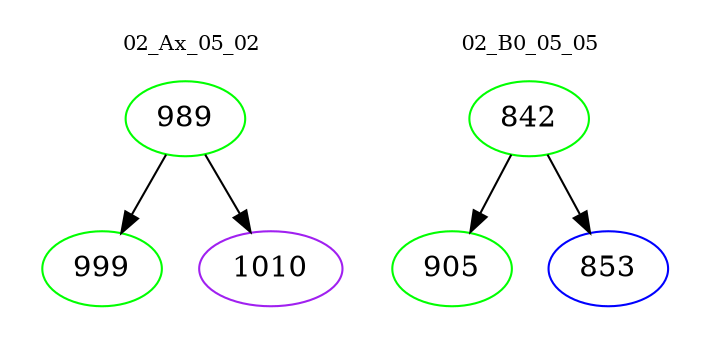 digraph{
subgraph cluster_0 {
color = white
label = "02_Ax_05_02";
fontsize=10;
T0_989 [label="989", color="green"]
T0_989 -> T0_999 [color="black"]
T0_999 [label="999", color="green"]
T0_989 -> T0_1010 [color="black"]
T0_1010 [label="1010", color="purple"]
}
subgraph cluster_1 {
color = white
label = "02_B0_05_05";
fontsize=10;
T1_842 [label="842", color="green"]
T1_842 -> T1_905 [color="black"]
T1_905 [label="905", color="green"]
T1_842 -> T1_853 [color="black"]
T1_853 [label="853", color="blue"]
}
}
